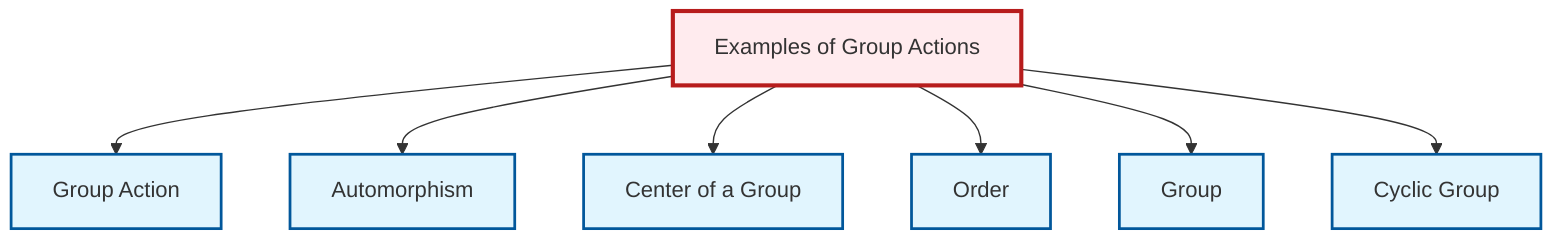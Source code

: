 graph TD
    classDef definition fill:#e1f5fe,stroke:#01579b,stroke-width:2px
    classDef theorem fill:#f3e5f5,stroke:#4a148c,stroke-width:2px
    classDef axiom fill:#fff3e0,stroke:#e65100,stroke-width:2px
    classDef example fill:#e8f5e9,stroke:#1b5e20,stroke-width:2px
    classDef current fill:#ffebee,stroke:#b71c1c,stroke-width:3px
    def-group-action["Group Action"]:::definition
    def-order["Order"]:::definition
    ex-group-action-examples["Examples of Group Actions"]:::example
    def-group["Group"]:::definition
    def-automorphism["Automorphism"]:::definition
    def-center-of-group["Center of a Group"]:::definition
    def-cyclic-group["Cyclic Group"]:::definition
    ex-group-action-examples --> def-group-action
    ex-group-action-examples --> def-automorphism
    ex-group-action-examples --> def-center-of-group
    ex-group-action-examples --> def-order
    ex-group-action-examples --> def-group
    ex-group-action-examples --> def-cyclic-group
    class ex-group-action-examples current